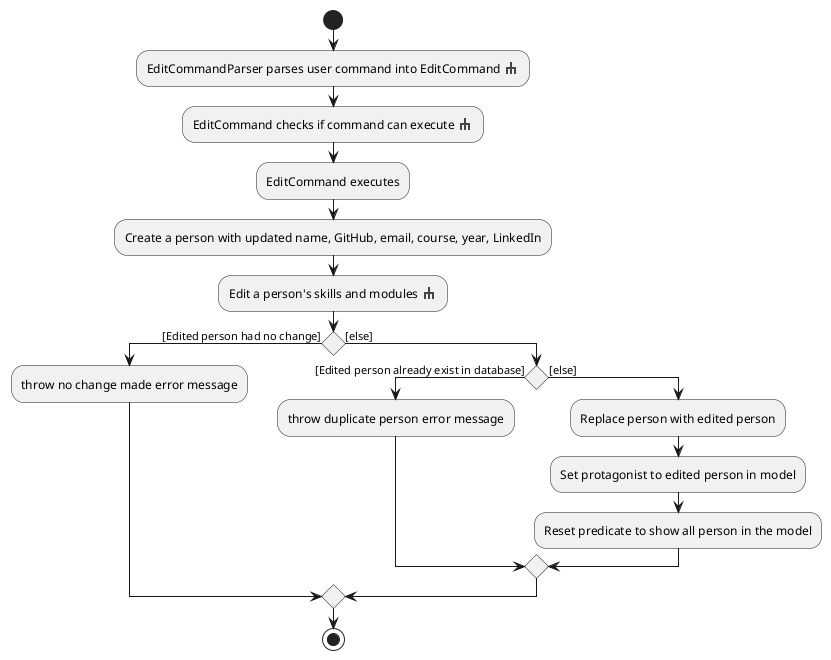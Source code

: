 @startuml
sprite $rake [16x16/8] {
0000000000000000
0000000jj0000000
0000000jj0000000
0005555jj5555000
000jjeejjeejj000
000jj00jj00jj000
000jj00jj00jj000
0000000000000000
}

start
:EditCommandParser parses user command into EditCommand <$rake>;
:EditCommand checks if command can execute <$rake>;
:EditCommand executes;
:Create a person with updated name, GitHub, email, course, year, LinkedIn;
:Edit a person's skills and modules <$rake>;

if () then ([Edited person had no change])
    :throw no change made error message;
else ([else])
    if () then ([Edited person already exist in database])
        :throw duplicate person error message;
    else ([else])
        :Replace person with edited person;
        :Set protagonist to edited person in model;
        :Reset predicate to show all person in the model;
    endif
endif
stop
@enduml